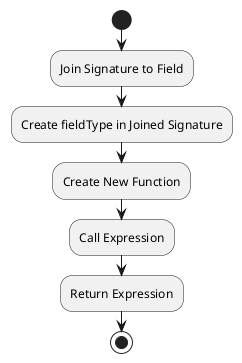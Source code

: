 @startuml
start
:Join Signature to Field;
:Create fieldType in Joined Signature;
:Create New Function;
:Call Expression;
:Return Expression;
stop
@enduml